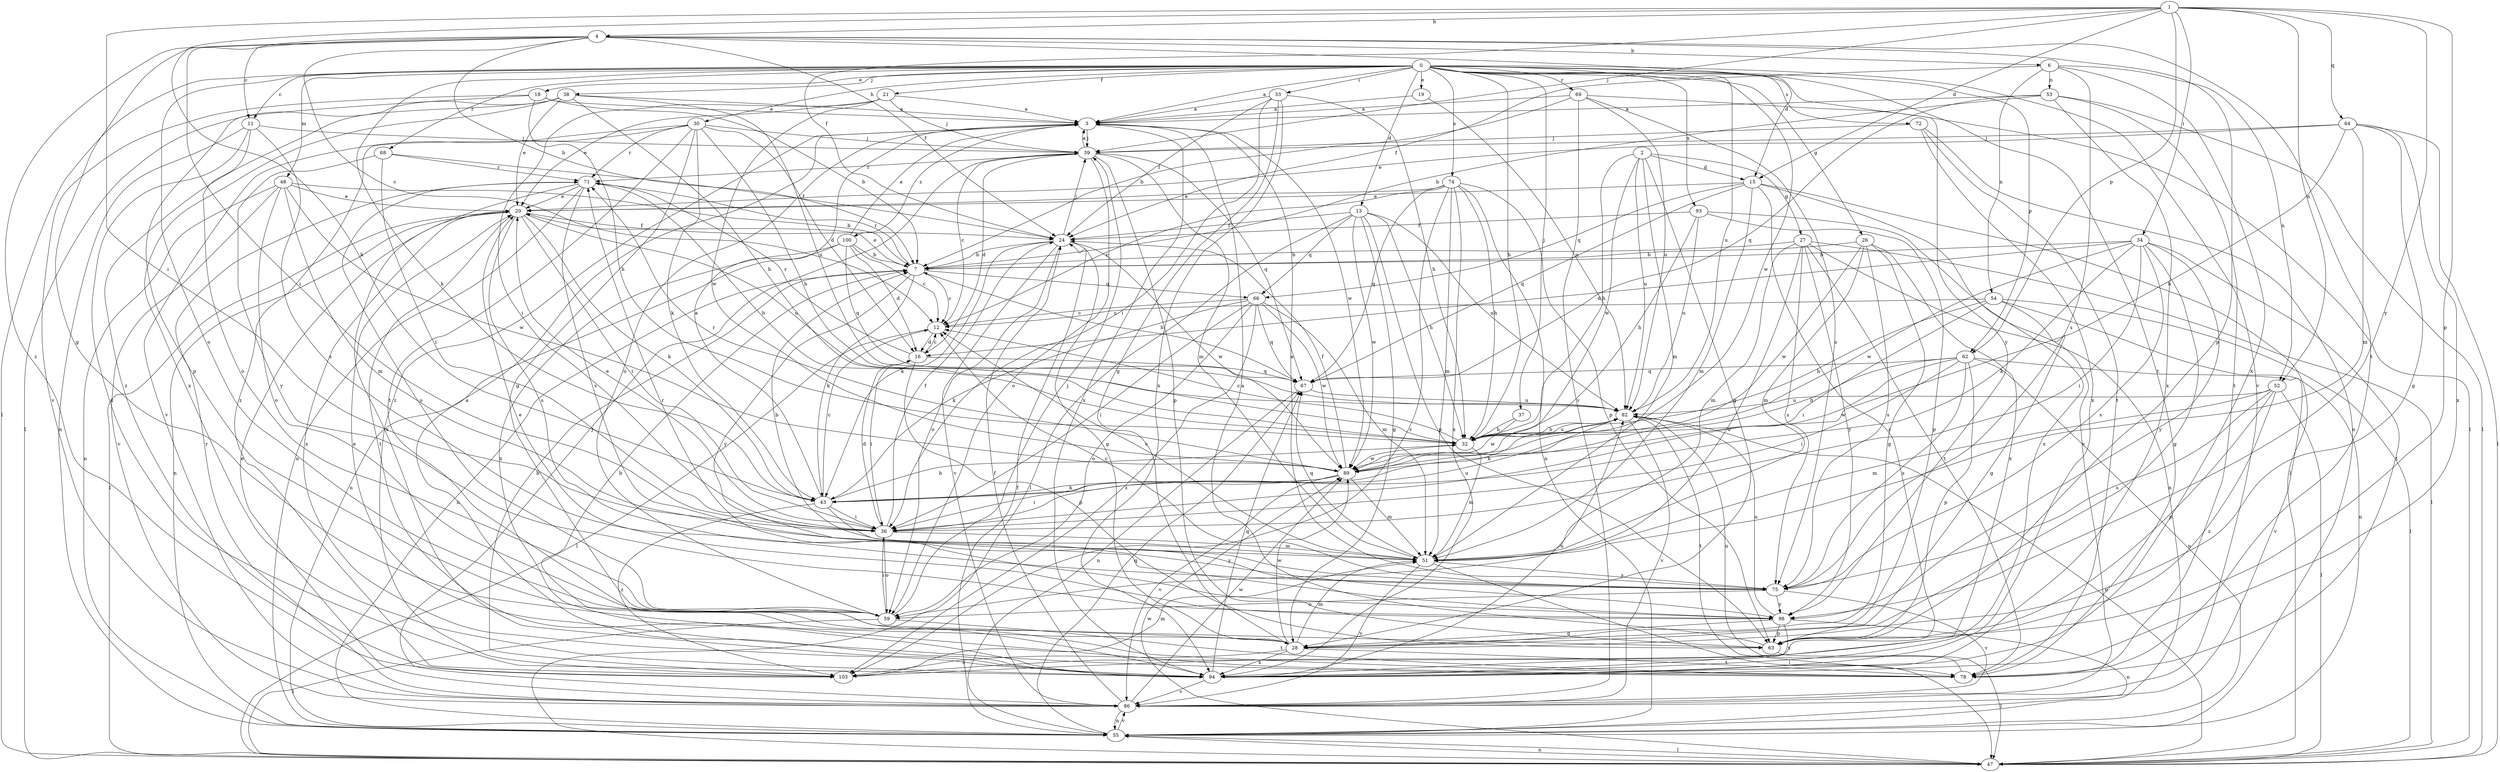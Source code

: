 strict digraph  {
0;
1;
2;
3;
4;
6;
7;
11;
12;
13;
15;
16;
18;
19;
20;
21;
24;
26;
27;
28;
30;
32;
33;
34;
36;
37;
38;
39;
43;
47;
48;
51;
52;
53;
54;
55;
59;
62;
63;
64;
66;
67;
68;
69;
71;
72;
74;
75;
78;
82;
86;
89;
93;
94;
98;
100;
103;
0 -> 3  [label=a];
0 -> 11  [label=c];
0 -> 13  [label=d];
0 -> 18  [label=e];
0 -> 19  [label=e];
0 -> 21  [label=f];
0 -> 26  [label=g];
0 -> 30  [label=h];
0 -> 32  [label=h];
0 -> 33  [label=i];
0 -> 37  [label=j];
0 -> 38  [label=j];
0 -> 43  [label=k];
0 -> 47  [label=l];
0 -> 48  [label=m];
0 -> 59  [label=o];
0 -> 62  [label=p];
0 -> 68  [label=r];
0 -> 69  [label=r];
0 -> 72  [label=s];
0 -> 74  [label=s];
0 -> 78  [label=t];
0 -> 82  [label=u];
0 -> 86  [label=v];
0 -> 89  [label=w];
0 -> 93  [label=x];
0 -> 98  [label=y];
1 -> 4  [label=b];
1 -> 15  [label=d];
1 -> 24  [label=f];
1 -> 34  [label=i];
1 -> 36  [label=i];
1 -> 39  [label=j];
1 -> 43  [label=k];
1 -> 52  [label=n];
1 -> 62  [label=p];
1 -> 63  [label=p];
1 -> 64  [label=q];
1 -> 98  [label=y];
2 -> 15  [label=d];
2 -> 27  [label=g];
2 -> 28  [label=g];
2 -> 32  [label=h];
2 -> 51  [label=m];
2 -> 82  [label=u];
2 -> 89  [label=w];
3 -> 39  [label=j];
3 -> 59  [label=o];
3 -> 89  [label=w];
3 -> 94  [label=x];
3 -> 100  [label=z];
3 -> 103  [label=z];
4 -> 6  [label=b];
4 -> 7  [label=b];
4 -> 11  [label=c];
4 -> 12  [label=c];
4 -> 15  [label=d];
4 -> 24  [label=f];
4 -> 28  [label=g];
4 -> 36  [label=i];
4 -> 63  [label=p];
4 -> 78  [label=t];
4 -> 103  [label=z];
6 -> 24  [label=f];
6 -> 52  [label=n];
6 -> 53  [label=n];
6 -> 54  [label=n];
6 -> 75  [label=s];
6 -> 94  [label=x];
7 -> 12  [label=c];
7 -> 20  [label=e];
7 -> 43  [label=k];
7 -> 55  [label=n];
7 -> 66  [label=q];
7 -> 71  [label=r];
7 -> 98  [label=y];
11 -> 39  [label=j];
11 -> 55  [label=n];
11 -> 59  [label=o];
11 -> 75  [label=s];
11 -> 94  [label=x];
12 -> 16  [label=d];
12 -> 47  [label=l];
13 -> 24  [label=f];
13 -> 28  [label=g];
13 -> 32  [label=h];
13 -> 47  [label=l];
13 -> 63  [label=p];
13 -> 66  [label=q];
13 -> 82  [label=u];
13 -> 89  [label=w];
15 -> 20  [label=e];
15 -> 47  [label=l];
15 -> 51  [label=m];
15 -> 66  [label=q];
15 -> 67  [label=q];
15 -> 86  [label=v];
15 -> 103  [label=z];
16 -> 12  [label=c];
16 -> 36  [label=i];
16 -> 63  [label=p];
16 -> 67  [label=q];
16 -> 71  [label=r];
18 -> 3  [label=a];
18 -> 7  [label=b];
18 -> 32  [label=h];
18 -> 63  [label=p];
18 -> 86  [label=v];
19 -> 3  [label=a];
19 -> 82  [label=u];
20 -> 24  [label=f];
20 -> 36  [label=i];
20 -> 43  [label=k];
20 -> 47  [label=l];
20 -> 55  [label=n];
20 -> 75  [label=s];
20 -> 78  [label=t];
20 -> 82  [label=u];
20 -> 94  [label=x];
21 -> 3  [label=a];
21 -> 20  [label=e];
21 -> 36  [label=i];
21 -> 39  [label=j];
21 -> 89  [label=w];
24 -> 7  [label=b];
24 -> 28  [label=g];
24 -> 39  [label=j];
24 -> 43  [label=k];
24 -> 59  [label=o];
24 -> 86  [label=v];
24 -> 89  [label=w];
26 -> 7  [label=b];
26 -> 28  [label=g];
26 -> 51  [label=m];
26 -> 75  [label=s];
26 -> 89  [label=w];
26 -> 94  [label=x];
27 -> 7  [label=b];
27 -> 47  [label=l];
27 -> 51  [label=m];
27 -> 55  [label=n];
27 -> 59  [label=o];
27 -> 75  [label=s];
27 -> 78  [label=t];
27 -> 98  [label=y];
28 -> 51  [label=m];
28 -> 78  [label=t];
28 -> 89  [label=w];
28 -> 94  [label=x];
28 -> 103  [label=z];
30 -> 16  [label=d];
30 -> 28  [label=g];
30 -> 32  [label=h];
30 -> 39  [label=j];
30 -> 43  [label=k];
30 -> 71  [label=r];
30 -> 78  [label=t];
30 -> 86  [label=v];
30 -> 103  [label=z];
32 -> 12  [label=c];
32 -> 51  [label=m];
32 -> 82  [label=u];
32 -> 89  [label=w];
33 -> 3  [label=a];
33 -> 24  [label=f];
33 -> 28  [label=g];
33 -> 32  [label=h];
33 -> 36  [label=i];
33 -> 94  [label=x];
34 -> 7  [label=b];
34 -> 16  [label=d];
34 -> 28  [label=g];
34 -> 36  [label=i];
34 -> 43  [label=k];
34 -> 75  [label=s];
34 -> 78  [label=t];
34 -> 89  [label=w];
34 -> 98  [label=y];
36 -> 16  [label=d];
36 -> 20  [label=e];
36 -> 24  [label=f];
36 -> 51  [label=m];
36 -> 59  [label=o];
36 -> 82  [label=u];
37 -> 32  [label=h];
37 -> 89  [label=w];
38 -> 3  [label=a];
38 -> 20  [label=e];
38 -> 32  [label=h];
38 -> 47  [label=l];
38 -> 82  [label=u];
38 -> 94  [label=x];
38 -> 103  [label=z];
39 -> 3  [label=a];
39 -> 12  [label=c];
39 -> 16  [label=d];
39 -> 51  [label=m];
39 -> 59  [label=o];
39 -> 63  [label=p];
39 -> 67  [label=q];
39 -> 71  [label=r];
43 -> 3  [label=a];
43 -> 12  [label=c];
43 -> 32  [label=h];
43 -> 36  [label=i];
43 -> 98  [label=y];
43 -> 103  [label=z];
47 -> 55  [label=n];
47 -> 82  [label=u];
47 -> 89  [label=w];
48 -> 7  [label=b];
48 -> 20  [label=e];
48 -> 51  [label=m];
48 -> 55  [label=n];
48 -> 59  [label=o];
48 -> 86  [label=v];
48 -> 89  [label=w];
51 -> 7  [label=b];
51 -> 12  [label=c];
51 -> 47  [label=l];
51 -> 67  [label=q];
51 -> 75  [label=s];
51 -> 86  [label=v];
52 -> 47  [label=l];
52 -> 51  [label=m];
52 -> 63  [label=p];
52 -> 75  [label=s];
52 -> 82  [label=u];
52 -> 103  [label=z];
53 -> 3  [label=a];
53 -> 7  [label=b];
53 -> 47  [label=l];
53 -> 67  [label=q];
53 -> 78  [label=t];
53 -> 94  [label=x];
54 -> 12  [label=c];
54 -> 28  [label=g];
54 -> 32  [label=h];
54 -> 36  [label=i];
54 -> 47  [label=l];
54 -> 55  [label=n];
55 -> 24  [label=f];
55 -> 47  [label=l];
55 -> 67  [label=q];
55 -> 86  [label=v];
59 -> 36  [label=i];
59 -> 39  [label=j];
59 -> 47  [label=l];
59 -> 78  [label=t];
62 -> 32  [label=h];
62 -> 36  [label=i];
62 -> 55  [label=n];
62 -> 63  [label=p];
62 -> 67  [label=q];
62 -> 75  [label=s];
62 -> 86  [label=v];
62 -> 89  [label=w];
63 -> 3  [label=a];
63 -> 47  [label=l];
64 -> 20  [label=e];
64 -> 28  [label=g];
64 -> 32  [label=h];
64 -> 39  [label=j];
64 -> 47  [label=l];
64 -> 51  [label=m];
64 -> 94  [label=x];
66 -> 12  [label=c];
66 -> 36  [label=i];
66 -> 43  [label=k];
66 -> 51  [label=m];
66 -> 59  [label=o];
66 -> 67  [label=q];
66 -> 89  [label=w];
66 -> 103  [label=z];
67 -> 7  [label=b];
67 -> 55  [label=n];
67 -> 82  [label=u];
68 -> 24  [label=f];
68 -> 36  [label=i];
68 -> 71  [label=r];
68 -> 98  [label=y];
69 -> 3  [label=a];
69 -> 7  [label=b];
69 -> 47  [label=l];
69 -> 75  [label=s];
69 -> 82  [label=u];
69 -> 86  [label=v];
71 -> 20  [label=e];
71 -> 32  [label=h];
71 -> 55  [label=n];
71 -> 59  [label=o];
71 -> 75  [label=s];
71 -> 94  [label=x];
72 -> 39  [label=j];
72 -> 55  [label=n];
72 -> 78  [label=t];
72 -> 94  [label=x];
74 -> 12  [label=c];
74 -> 20  [label=e];
74 -> 32  [label=h];
74 -> 51  [label=m];
74 -> 55  [label=n];
74 -> 63  [label=p];
74 -> 67  [label=q];
74 -> 94  [label=x];
74 -> 103  [label=z];
75 -> 3  [label=a];
75 -> 12  [label=c];
75 -> 59  [label=o];
75 -> 86  [label=v];
75 -> 98  [label=y];
78 -> 20  [label=e];
78 -> 82  [label=u];
82 -> 32  [label=h];
82 -> 43  [label=k];
82 -> 78  [label=t];
82 -> 86  [label=v];
86 -> 20  [label=e];
86 -> 24  [label=f];
86 -> 39  [label=j];
86 -> 55  [label=n];
86 -> 71  [label=r];
86 -> 89  [label=w];
89 -> 24  [label=f];
89 -> 36  [label=i];
89 -> 43  [label=k];
89 -> 51  [label=m];
89 -> 71  [label=r];
89 -> 86  [label=v];
93 -> 24  [label=f];
93 -> 32  [label=h];
93 -> 63  [label=p];
93 -> 82  [label=u];
93 -> 94  [label=x];
94 -> 3  [label=a];
94 -> 7  [label=b];
94 -> 67  [label=q];
94 -> 82  [label=u];
94 -> 86  [label=v];
98 -> 20  [label=e];
98 -> 28  [label=g];
98 -> 55  [label=n];
98 -> 63  [label=p];
98 -> 71  [label=r];
98 -> 82  [label=u];
98 -> 94  [label=x];
100 -> 3  [label=a];
100 -> 7  [label=b];
100 -> 12  [label=c];
100 -> 16  [label=d];
100 -> 55  [label=n];
100 -> 67  [label=q];
100 -> 94  [label=x];
103 -> 7  [label=b];
103 -> 51  [label=m];
}
